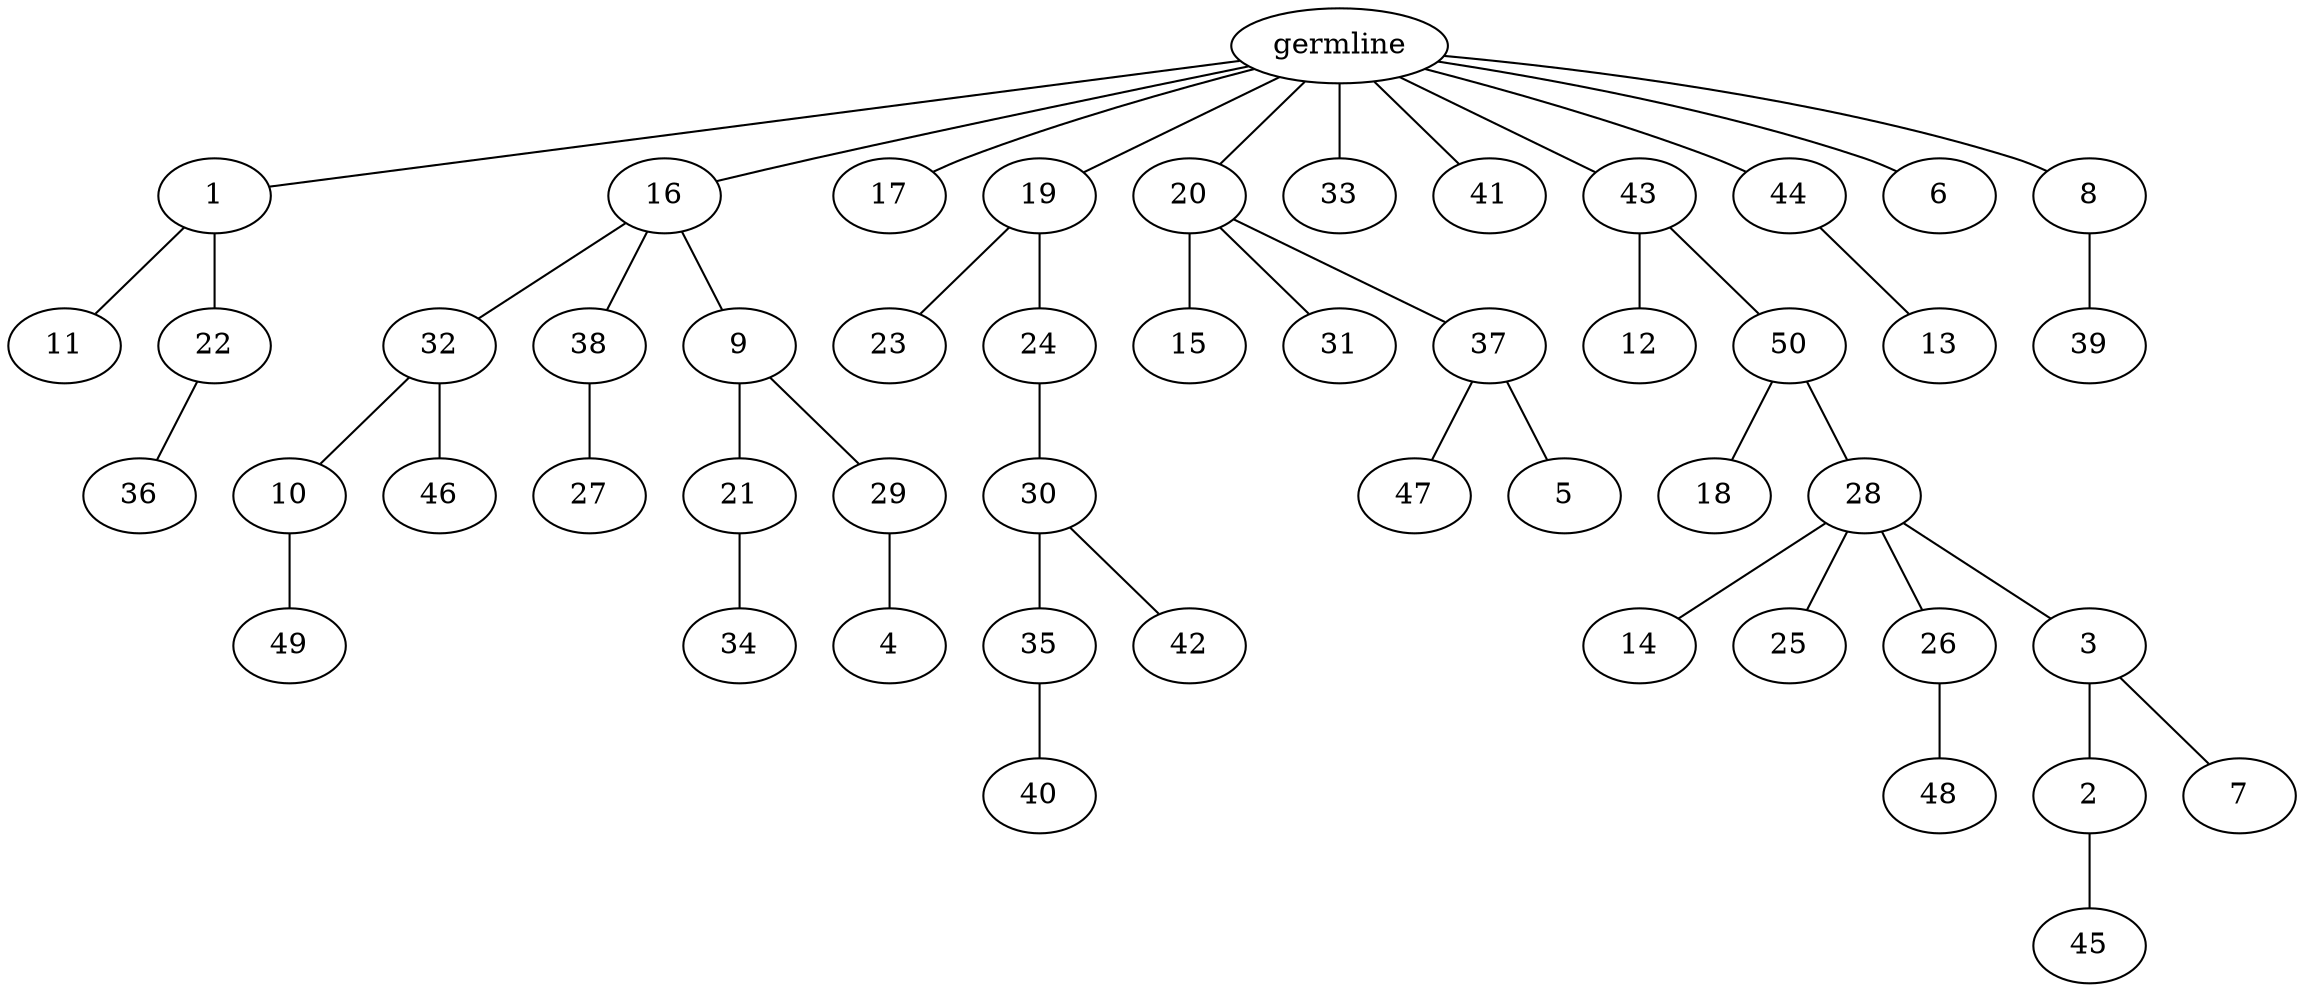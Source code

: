 graph tree {
    "140556330393408" [label="germline"];
    "140556320139488" [label="1"];
    "140556320140208" [label="11"];
    "140556320140016" [label="22"];
    "140556320140496" [label="36"];
    "140556320141216" [label="16"];
    "140556320140592" [label="32"];
    "140556320145024" [label="10"];
    "140556320144928" [label="49"];
    "140556320141168" [label="46"];
    "140556320140880" [label="38"];
    "140556320144544" [label="27"];
    "140556320142816" [label="9"];
    "140556320141520" [label="21"];
    "140556320142768" [label="34"];
    "140556320144448" [label="29"];
    "140556323931856" [label="4"];
    "140556320140928" [label="17"];
    "140556320143680" [label="19"];
    "140556320143008" [label="23"];
    "140556320144736" [label="24"];
    "140556320142432" [label="30"];
    "140556320145072" [label="35"];
    "140556320141616" [label="40"];
    "140556320143536" [label="42"];
    "140556320144592" [label="20"];
    "140556320142336" [label="15"];
    "140556320144064" [label="31"];
    "140556320144832" [label="37"];
    "140556320144976" [label="47"];
    "140556320143968" [label="5"];
    "140556320144112" [label="33"];
    "140556320145216" [label="41"];
    "140556320143200" [label="43"];
    "140556320143152" [label="12"];
    "140556320144208" [label="50"];
    "140556320143104" [label="18"];
    "140556320084080" [label="28"];
    "140556320084128" [label="14"];
    "140556320084368" [label="25"];
    "140556320084608" [label="26"];
    "140556320084800" [label="48"];
    "140556320085664" [label="3"];
    "140556320085184" [label="2"];
    "140556320085568" [label="45"];
    "140556320086240" [label="7"];
    "140556320145360" [label="44"];
    "140556320084944" [label="13"];
    "140556320144400" [label="6"];
    "140556320085424" [label="8"];
    "140556320084032" [label="39"];
    "140556330393408" -- "140556320139488";
    "140556330393408" -- "140556320141216";
    "140556330393408" -- "140556320140928";
    "140556330393408" -- "140556320143680";
    "140556330393408" -- "140556320144592";
    "140556330393408" -- "140556320144112";
    "140556330393408" -- "140556320145216";
    "140556330393408" -- "140556320143200";
    "140556330393408" -- "140556320145360";
    "140556330393408" -- "140556320144400";
    "140556330393408" -- "140556320085424";
    "140556320139488" -- "140556320140208";
    "140556320139488" -- "140556320140016";
    "140556320140016" -- "140556320140496";
    "140556320141216" -- "140556320140592";
    "140556320141216" -- "140556320140880";
    "140556320141216" -- "140556320142816";
    "140556320140592" -- "140556320145024";
    "140556320140592" -- "140556320141168";
    "140556320145024" -- "140556320144928";
    "140556320140880" -- "140556320144544";
    "140556320142816" -- "140556320141520";
    "140556320142816" -- "140556320144448";
    "140556320141520" -- "140556320142768";
    "140556320144448" -- "140556323931856";
    "140556320143680" -- "140556320143008";
    "140556320143680" -- "140556320144736";
    "140556320144736" -- "140556320142432";
    "140556320142432" -- "140556320145072";
    "140556320142432" -- "140556320143536";
    "140556320145072" -- "140556320141616";
    "140556320144592" -- "140556320142336";
    "140556320144592" -- "140556320144064";
    "140556320144592" -- "140556320144832";
    "140556320144832" -- "140556320144976";
    "140556320144832" -- "140556320143968";
    "140556320143200" -- "140556320143152";
    "140556320143200" -- "140556320144208";
    "140556320144208" -- "140556320143104";
    "140556320144208" -- "140556320084080";
    "140556320084080" -- "140556320084128";
    "140556320084080" -- "140556320084368";
    "140556320084080" -- "140556320084608";
    "140556320084080" -- "140556320085664";
    "140556320084608" -- "140556320084800";
    "140556320085664" -- "140556320085184";
    "140556320085664" -- "140556320086240";
    "140556320085184" -- "140556320085568";
    "140556320145360" -- "140556320084944";
    "140556320085424" -- "140556320084032";
}
